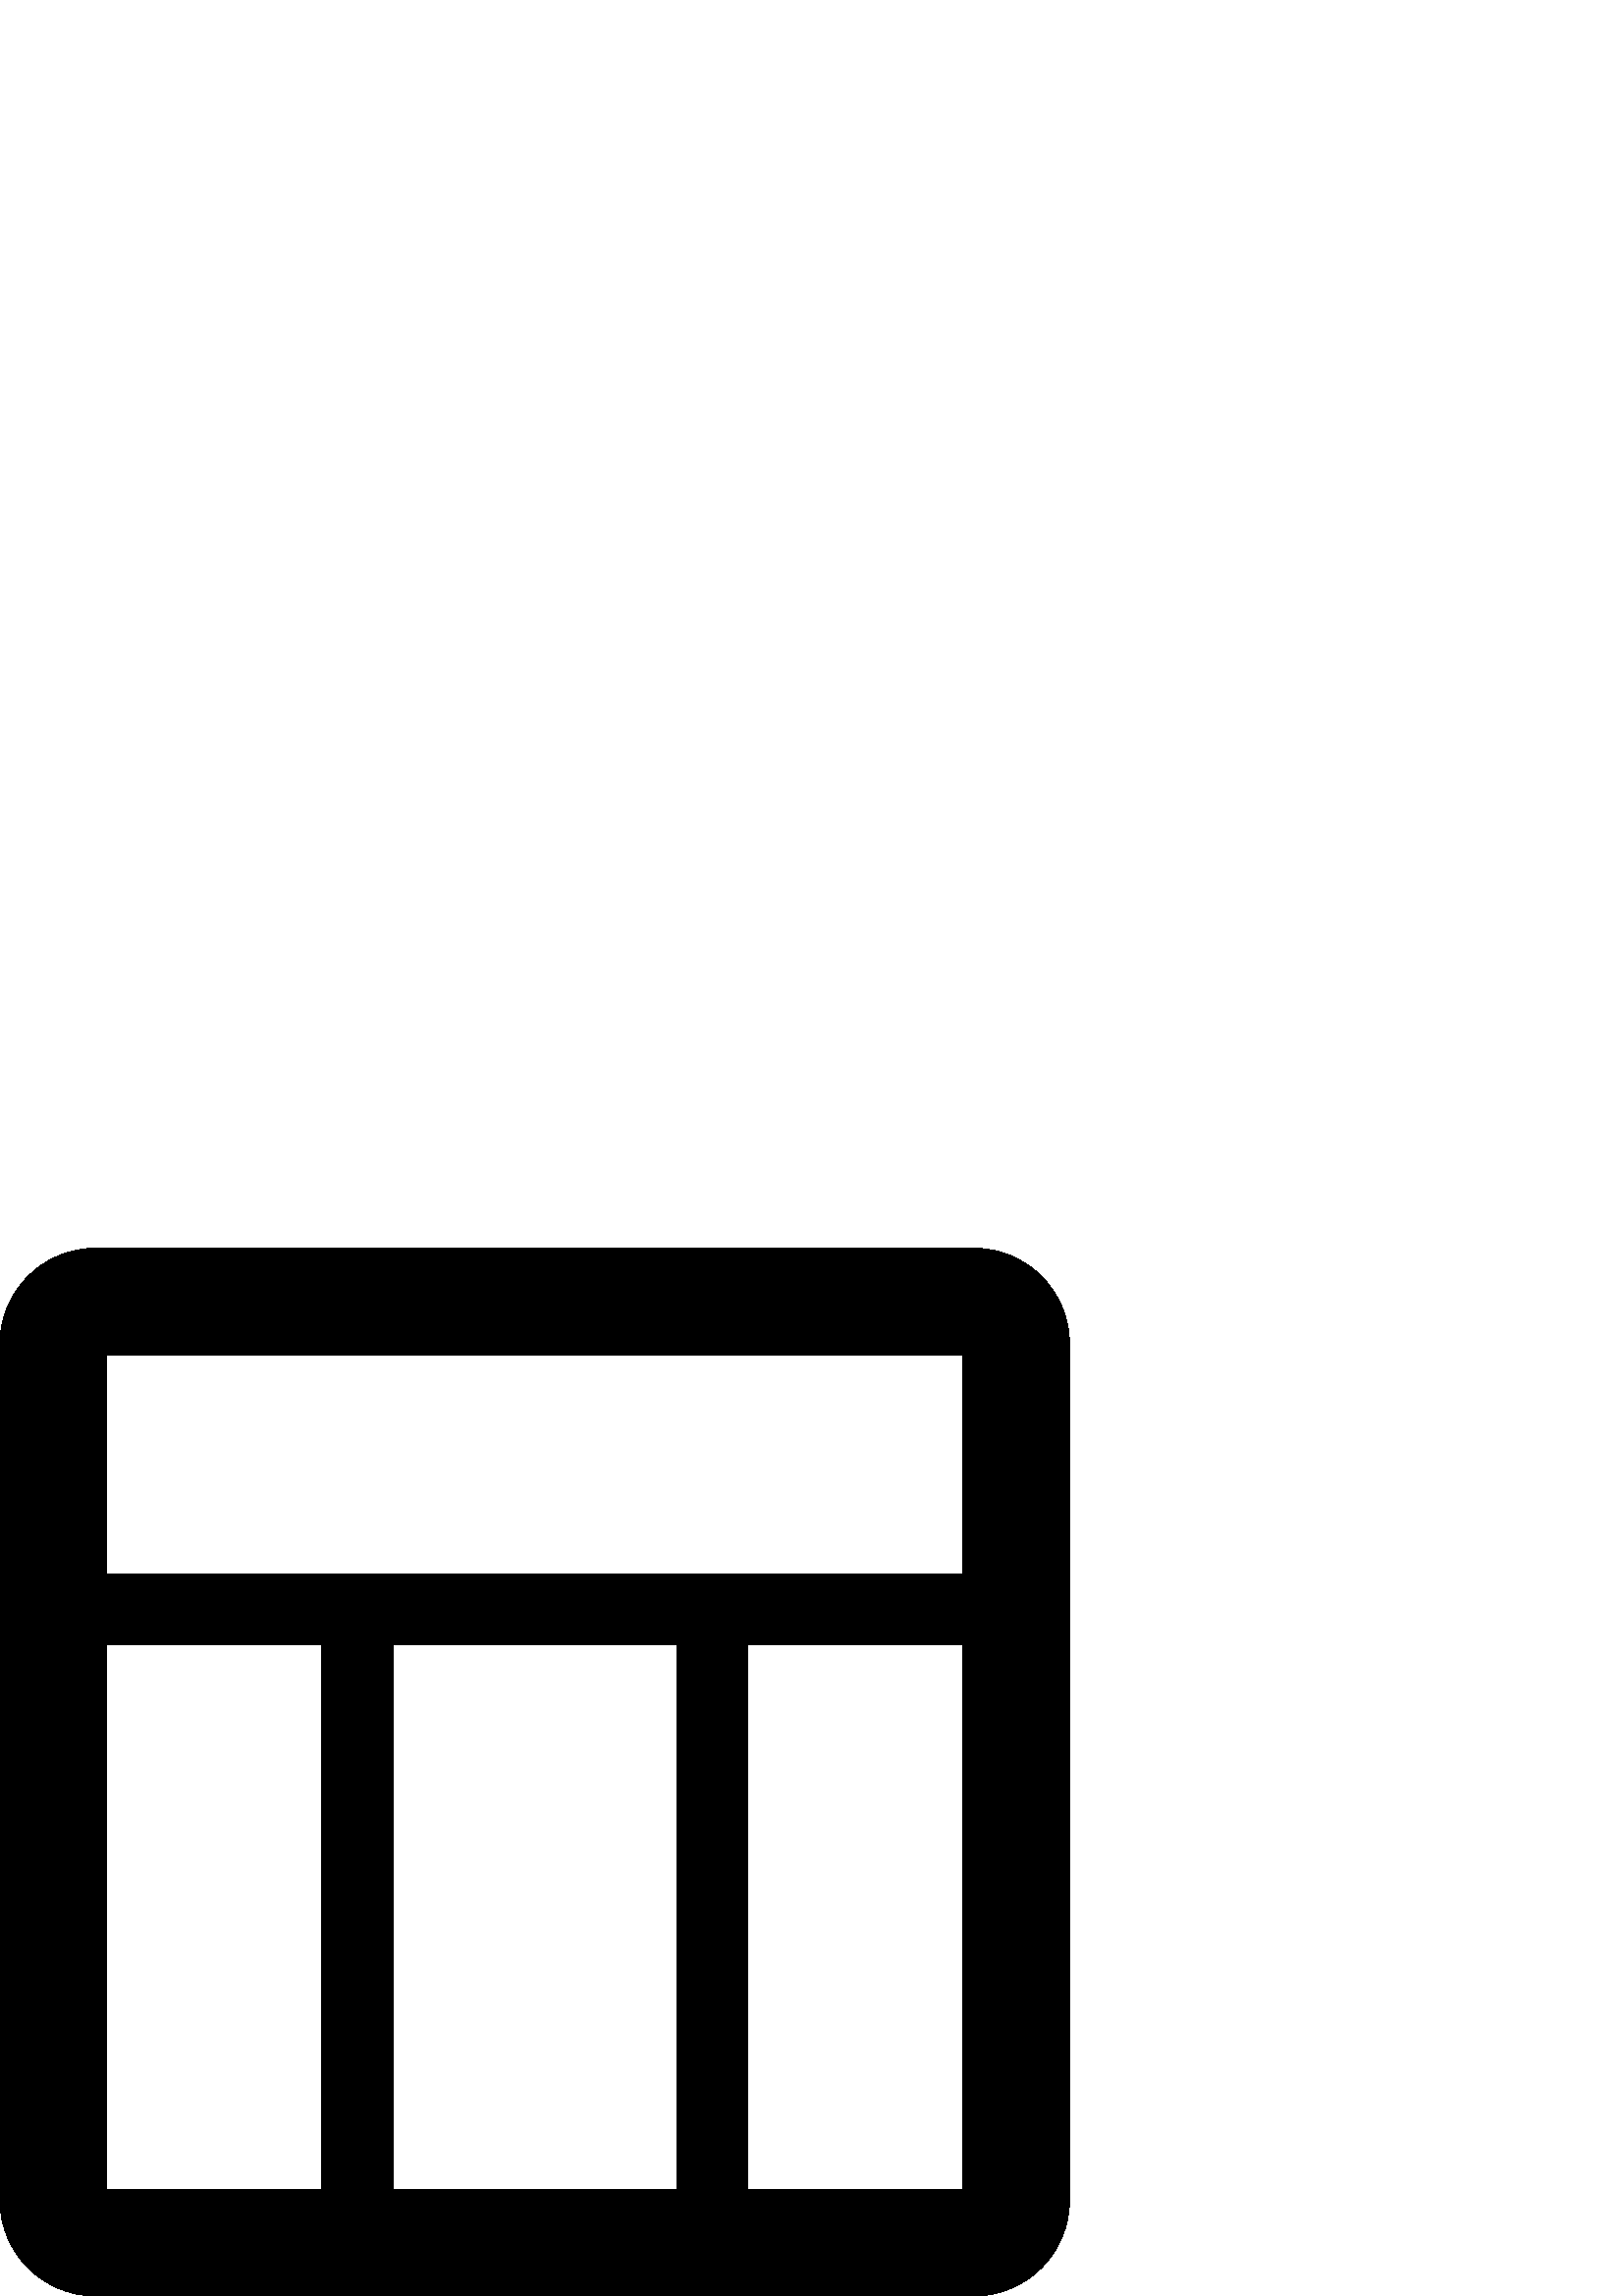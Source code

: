 %!PS-Adobe-3.0 EPSF-3.0
%%Pages: 1
%%BoundingBox: 0 -1 393 385
%%DocumentData: Clean7Bit
%%LanguageLevel: 2
%%EndComments
%%BeginProlog
/cairo_eps_state save def
/dict_count countdictstack def
/op_count count 1 sub def
userdict begin
/q { gsave } bind def
/Q { grestore } bind def
/cm { 6 array astore concat } bind def
/w { setlinewidth } bind def
/J { setlinecap } bind def
/j { setlinejoin } bind def
/M { setmiterlimit } bind def
/d { setdash } bind def
/m { moveto } bind def
/l { lineto } bind def
/c { curveto } bind def
/h { closepath } bind def
/re { exch dup neg 3 1 roll 5 3 roll moveto 0 rlineto
      0 exch rlineto 0 rlineto closepath } bind def
/S { stroke } bind def
/f { fill } bind def
/f* { eofill } bind def
/n { newpath } bind def
/W { clip } bind def
/W* { eoclip } bind def
/BT { } bind def
/ET { } bind def
/pdfmark where { pop globaldict /?pdfmark /exec load put }
    { globaldict begin /?pdfmark /pop load def /pdfmark
    /cleartomark load def end } ifelse
/BDC { mark 3 1 roll /BDC pdfmark } bind def
/EMC { mark /EMC pdfmark } bind def
/cairo_store_point { /cairo_point_y exch def /cairo_point_x exch def } def
/Tj { show currentpoint cairo_store_point } bind def
/TJ {
  {
    dup
    type /stringtype eq
    { show } { -0.001 mul 0 cairo_font_matrix dtransform rmoveto } ifelse
  } forall
  currentpoint cairo_store_point
} bind def
/cairo_selectfont { cairo_font_matrix aload pop pop pop 0 0 6 array astore
    cairo_font exch selectfont cairo_point_x cairo_point_y moveto } bind def
/Tf { pop /cairo_font exch def /cairo_font_matrix where
      { pop cairo_selectfont } if } bind def
/Td { matrix translate cairo_font_matrix matrix concatmatrix dup
      /cairo_font_matrix exch def dup 4 get exch 5 get cairo_store_point
      /cairo_font where { pop cairo_selectfont } if } bind def
/Tm { 2 copy 8 2 roll 6 array astore /cairo_font_matrix exch def
      cairo_store_point /cairo_font where { pop cairo_selectfont } if } bind def
/g { setgray } bind def
/rg { setrgbcolor } bind def
/d1 { setcachedevice } bind def
%%EndProlog
%%Page: 1 1
%%BeginPageSetup
%%PageBoundingBox: 0 -1 393 385
%%EndPageSetup
q 0 -1 393 386 rectclip q
0 384.277 393 -385 re W n
0 g
357.035 384.277 m 35.121 384.277 l 15.738 384.277 0 368.55 0 349.152 c 
0 35.124 l 0 15.726 15.738 -0.001 35.121 -0.001 c 357.035 -0.001 l 
376.434 -0.001 392.145 15.726 392.145 35.124 c 392.145 349.152 l 
392.145 368.55 376.434 384.277 357.035 384.277 c h
353.094 345.226 m 353.094 264.898 l 39.051 264.898 l 39.051 345.226 l h
248.141 238.863 m 248.141 39.05 l 144.004 39.05 l 144.004 238.863 l h
39.051 238.863 m 117.969 238.863 l 117.969 39.05 l 39.051 39.05 l h
274.176 39.05 m 274.176 238.863 l 353.094 238.863 l 353.094 39.05 l h
274.176 39.05 m f
Q Q
showpage
%%Trailer
count op_count sub {pop} repeat
countdictstack dict_count sub {end} repeat
cairo_eps_state restore
%%EOF
